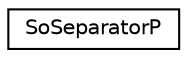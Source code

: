digraph "Graphical Class Hierarchy"
{
 // LATEX_PDF_SIZE
  edge [fontname="Helvetica",fontsize="10",labelfontname="Helvetica",labelfontsize="10"];
  node [fontname="Helvetica",fontsize="10",shape=record];
  rankdir="LR";
  Node0 [label="SoSeparatorP",height=0.2,width=0.4,color="black", fillcolor="white", style="filled",URL="$classSoSeparatorP.html",tooltip=" "];
}
